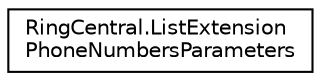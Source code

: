 digraph "Graphical Class Hierarchy"
{
 // LATEX_PDF_SIZE
  edge [fontname="Helvetica",fontsize="10",labelfontname="Helvetica",labelfontsize="10"];
  node [fontname="Helvetica",fontsize="10",shape=record];
  rankdir="LR";
  Node0 [label="RingCentral.ListExtension\lPhoneNumbersParameters",height=0.2,width=0.4,color="black", fillcolor="white", style="filled",URL="$classRingCentral_1_1ListExtensionPhoneNumbersParameters.html",tooltip="Query parameters for operation listExtensionPhoneNumbers"];
}
